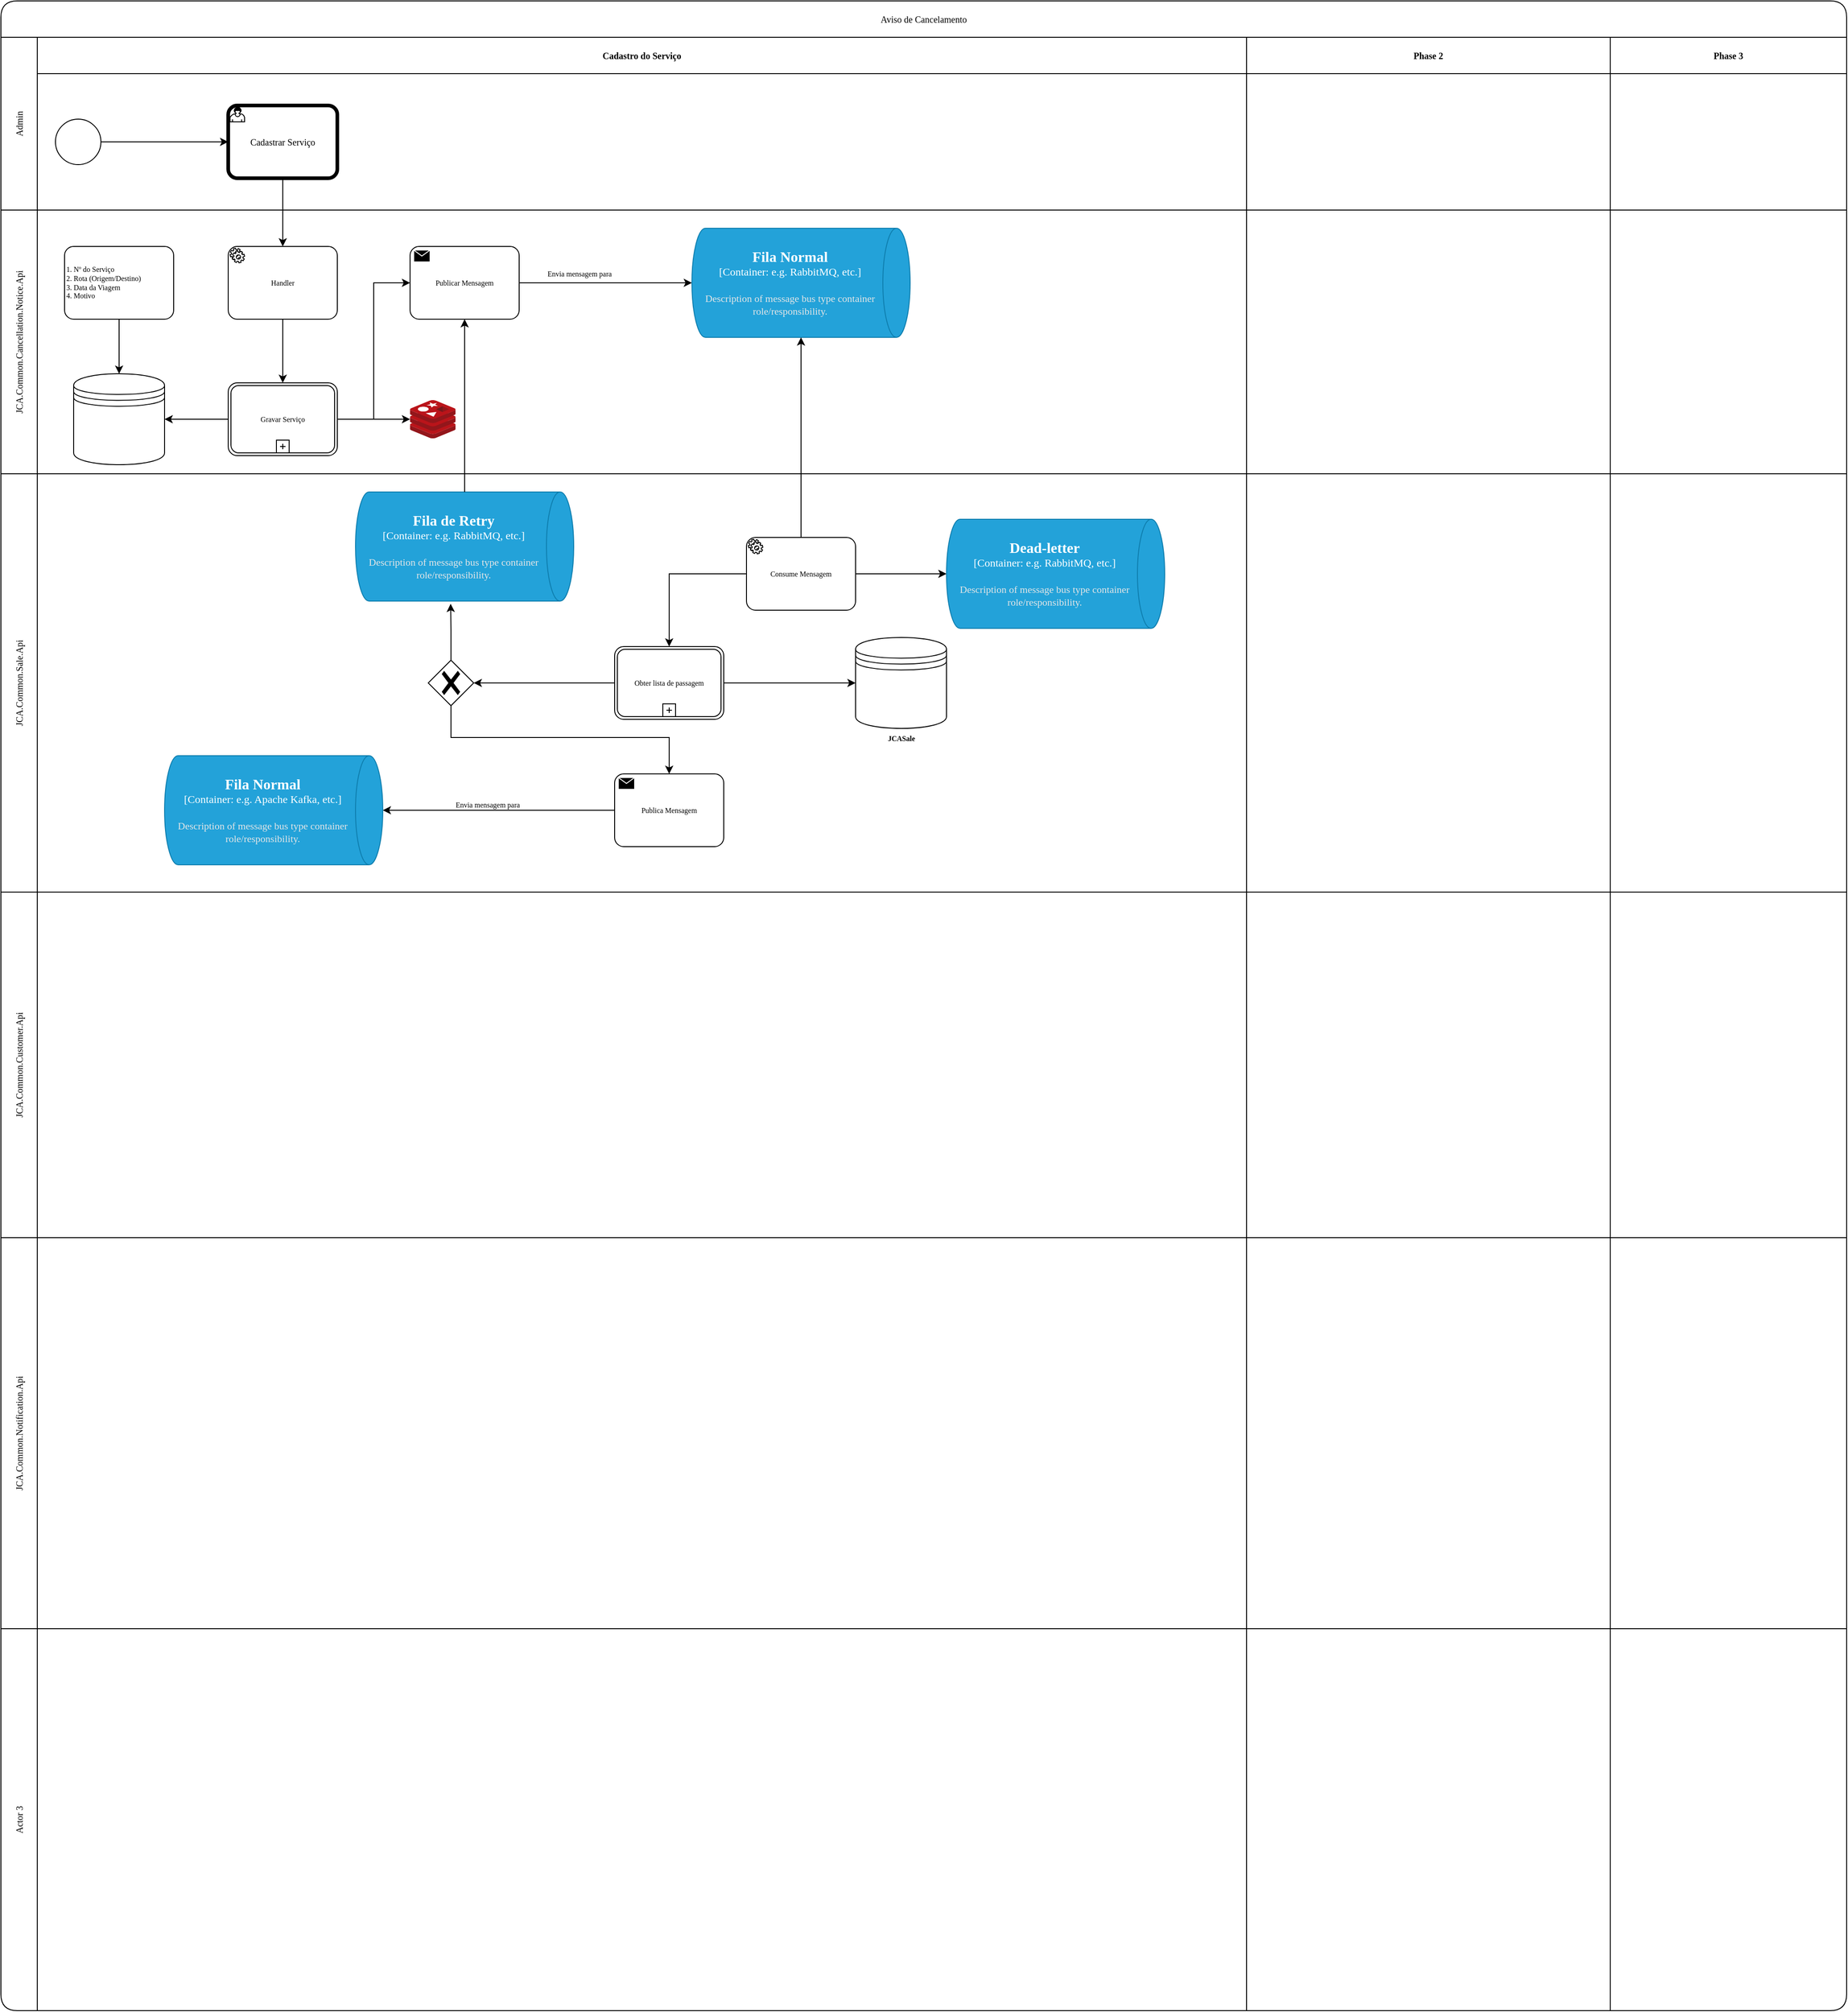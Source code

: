 <mxfile version="24.0.7" type="github">
  <diagram name="Page-1" id="c7488fd3-1785-93aa-aadb-54a6760d102a">
    <mxGraphModel dx="1219" dy="645" grid="1" gridSize="10" guides="1" tooltips="1" connect="1" arrows="1" fold="1" page="1" pageScale="1" pageWidth="1100" pageHeight="850" background="none" math="0" shadow="0">
      <root>
        <mxCell id="0" />
        <mxCell id="1" parent="0" />
        <mxCell id="rIsWFIAk9piFeKCYhs_7-6" value="Aviso de Cancelamento" style="shape=table;childLayout=tableLayout;startSize=40;collapsible=0;recursiveResize=0;expand=0;fontSize=10;fontStyle=0;rounded=1;shadow=0;strokeColor=default;strokeWidth=1;align=center;verticalAlign=middle;fontFamily=Verdana;fontColor=default;labelBackgroundColor=none;fillColor=default;" parent="1" vertex="1">
          <mxGeometry x="50" y="30" width="2030" height="2210" as="geometry" />
        </mxCell>
        <mxCell id="rIsWFIAk9piFeKCYhs_7-7" value="Admin" style="shape=tableRow;horizontal=0;swimlaneHead=0;swimlaneBody=0;top=0;left=0;strokeColor=inherit;bottom=0;right=0;dropTarget=0;fontStyle=0;fillColor=none;points=[[0,0.5],[1,0.5]];portConstraint=eastwest;startSize=40;collapsible=0;recursiveResize=0;expand=0;fontSize=10;rounded=1;shadow=0;strokeWidth=1;align=center;verticalAlign=middle;fontFamily=Verdana;fontColor=default;labelBackgroundColor=none;" parent="rIsWFIAk9piFeKCYhs_7-6" vertex="1">
          <mxGeometry y="40" width="2030" height="190" as="geometry" />
        </mxCell>
        <mxCell id="rIsWFIAk9piFeKCYhs_7-8" value="Cadastro do Serviço" style="swimlane;swimlaneHead=0;swimlaneBody=0;fontStyle=1;strokeColor=inherit;connectable=0;fillColor=none;startSize=40;collapsible=0;recursiveResize=0;expand=0;fontSize=10;rounded=1;shadow=0;strokeWidth=1;align=center;verticalAlign=middle;fontFamily=Verdana;fontColor=default;labelBackgroundColor=none;" parent="rIsWFIAk9piFeKCYhs_7-7" vertex="1">
          <mxGeometry x="40" width="1330" height="190" as="geometry">
            <mxRectangle width="1330" height="190" as="alternateBounds" />
          </mxGeometry>
        </mxCell>
        <mxCell id="rIsWFIAk9piFeKCYhs_7-24" style="edgeStyle=orthogonalEdgeStyle;rounded=0;orthogonalLoop=1;jettySize=auto;html=1;fontFamily=Verdana;fontSize=10;fontColor=default;fontStyle=1;labelBackgroundColor=none;" parent="rIsWFIAk9piFeKCYhs_7-8" source="rIsWFIAk9piFeKCYhs_7-19" target="rIsWFIAk9piFeKCYhs_7-22" edge="1">
          <mxGeometry relative="1" as="geometry" />
        </mxCell>
        <mxCell id="rIsWFIAk9piFeKCYhs_7-19" value="" style="points=[[0.145,0.145,0],[0.5,0,0],[0.855,0.145,0],[1,0.5,0],[0.855,0.855,0],[0.5,1,0],[0.145,0.855,0],[0,0.5,0]];shape=mxgraph.bpmn.event;html=1;verticalLabelPosition=bottom;labelBackgroundColor=#ffffff;verticalAlign=top;align=center;perimeter=ellipsePerimeter;outlineConnect=0;aspect=fixed;outline=standard;symbol=general;rounded=1;shadow=0;strokeColor=default;strokeWidth=1;fontFamily=Verdana;fontSize=10;fontColor=default;fillColor=default;" parent="rIsWFIAk9piFeKCYhs_7-8" vertex="1">
          <mxGeometry x="20" y="90" width="50" height="50" as="geometry" />
        </mxCell>
        <mxCell id="rIsWFIAk9piFeKCYhs_7-22" value="Cadastrar Serviço" style="points=[[0.25,0,0],[0.5,0,0],[0.75,0,0],[1,0.25,0],[1,0.5,0],[1,0.75,0],[0.75,1,0],[0.5,1,0],[0.25,1,0],[0,0.75,0],[0,0.5,0],[0,0.25,0]];shape=mxgraph.bpmn.task;whiteSpace=wrap;rectStyle=rounded;size=10;html=1;container=1;expand=0;collapsible=0;bpmnShapeType=call;taskMarker=user;rounded=1;shadow=0;strokeColor=default;strokeWidth=1;align=center;verticalAlign=middle;fontFamily=Verdana;fontSize=10;fontColor=default;labelBackgroundColor=none;fillColor=default;" parent="rIsWFIAk9piFeKCYhs_7-8" vertex="1">
          <mxGeometry x="210" y="75" width="120" height="80" as="geometry" />
        </mxCell>
        <mxCell id="rIsWFIAk9piFeKCYhs_7-9" value="Phase 2" style="swimlane;swimlaneHead=0;swimlaneBody=0;fontStyle=1;strokeColor=inherit;connectable=0;fillColor=none;startSize=40;collapsible=0;recursiveResize=0;expand=0;fontSize=10;rounded=1;shadow=0;strokeWidth=1;align=center;verticalAlign=middle;fontFamily=Verdana;fontColor=default;labelBackgroundColor=none;" parent="rIsWFIAk9piFeKCYhs_7-7" vertex="1">
          <mxGeometry x="1370" width="400" height="190" as="geometry">
            <mxRectangle width="400" height="190" as="alternateBounds" />
          </mxGeometry>
        </mxCell>
        <mxCell id="rIsWFIAk9piFeKCYhs_7-10" value="Phase 3" style="swimlane;swimlaneHead=0;swimlaneBody=0;fontStyle=1;strokeColor=inherit;connectable=0;fillColor=none;startSize=40;collapsible=0;recursiveResize=0;expand=0;fontSize=10;rounded=1;shadow=0;strokeWidth=1;align=center;verticalAlign=middle;fontFamily=Verdana;fontColor=default;labelBackgroundColor=none;" parent="rIsWFIAk9piFeKCYhs_7-7" vertex="1">
          <mxGeometry x="1770" width="260" height="190" as="geometry">
            <mxRectangle width="260" height="190" as="alternateBounds" />
          </mxGeometry>
        </mxCell>
        <mxCell id="rIsWFIAk9piFeKCYhs_7-11" value="JCA.Common.Cancellation.Notice.Api" style="shape=tableRow;horizontal=0;swimlaneHead=0;swimlaneBody=0;top=0;left=0;strokeColor=inherit;bottom=0;right=0;dropTarget=0;fontStyle=0;fillColor=none;points=[[0,0.5],[1,0.5]];portConstraint=eastwest;startSize=40;collapsible=0;recursiveResize=0;expand=0;fontSize=10;rounded=1;shadow=0;strokeWidth=1;align=center;verticalAlign=middle;fontFamily=Verdana;fontColor=default;labelBackgroundColor=none;" parent="rIsWFIAk9piFeKCYhs_7-6" vertex="1">
          <mxGeometry y="230" width="2030" height="290" as="geometry" />
        </mxCell>
        <mxCell id="rIsWFIAk9piFeKCYhs_7-12" value="" style="swimlane;swimlaneHead=0;swimlaneBody=0;fontStyle=1;connectable=0;strokeColor=inherit;fillColor=none;startSize=0;collapsible=0;recursiveResize=0;expand=0;fontSize=10;rounded=1;shadow=0;strokeWidth=1;align=center;verticalAlign=middle;fontFamily=Verdana;fontColor=default;labelBackgroundColor=none;" parent="rIsWFIAk9piFeKCYhs_7-11" vertex="1">
          <mxGeometry x="40" width="1330" height="290" as="geometry">
            <mxRectangle width="1330" height="290" as="alternateBounds" />
          </mxGeometry>
        </mxCell>
        <mxCell id="rIsWFIAk9piFeKCYhs_7-25" value="Handler" style="points=[[0.25,0,0],[0.5,0,0],[0.75,0,0],[1,0.25,0],[1,0.5,0],[1,0.75,0],[0.75,1,0],[0.5,1,0],[0.25,1,0],[0,0.75,0],[0,0.5,0],[0,0.25,0]];shape=mxgraph.bpmn.task;whiteSpace=wrap;rectStyle=rounded;size=10;html=1;container=1;expand=0;collapsible=0;taskMarker=service;rounded=1;shadow=0;strokeColor=default;strokeWidth=1;align=center;verticalAlign=middle;fontFamily=Verdana;fontSize=8;fontColor=default;labelBackgroundColor=none;fillColor=default;" parent="rIsWFIAk9piFeKCYhs_7-12" vertex="1">
          <mxGeometry x="210" y="40" width="120" height="80" as="geometry" />
        </mxCell>
        <mxCell id="rIsWFIAk9piFeKCYhs_7-33" style="edgeStyle=orthogonalEdgeStyle;rounded=0;orthogonalLoop=1;jettySize=auto;html=1;fontFamily=Verdana;fontSize=8;fontColor=default;fontStyle=1;labelBackgroundColor=none;" parent="rIsWFIAk9piFeKCYhs_7-12" source="rIsWFIAk9piFeKCYhs_7-30" target="rIsWFIAk9piFeKCYhs_7-32" edge="1">
          <mxGeometry relative="1" as="geometry" />
        </mxCell>
        <mxCell id="241wLx_xNC55v7J6Il0q-302" style="edgeStyle=orthogonalEdgeStyle;rounded=0;orthogonalLoop=1;jettySize=auto;html=1;fontFamily=Verdana;fontSize=8;fontColor=default;fontStyle=1;labelBackgroundColor=none;" edge="1" parent="rIsWFIAk9piFeKCYhs_7-12" source="rIsWFIAk9piFeKCYhs_7-30" target="241wLx_xNC55v7J6Il0q-301">
          <mxGeometry relative="1" as="geometry" />
        </mxCell>
        <mxCell id="rIsWFIAk9piFeKCYhs_7-30" value="Gravar Serviço" style="points=[[0.25,0,0],[0.5,0,0],[0.75,0,0],[1,0.25,0],[1,0.5,0],[1,0.75,0],[0.75,1,0],[0.5,1,0],[0.25,1,0],[0,0.75,0],[0,0.5,0],[0,0.25,0]];shape=mxgraph.bpmn.task;whiteSpace=wrap;rectStyle=rounded;size=10;html=1;container=1;expand=0;collapsible=0;taskMarker=abstract;bpmnShapeType=transaction;isLoopSub=1;rounded=1;shadow=0;strokeColor=default;strokeWidth=1;align=center;verticalAlign=middle;fontFamily=Verdana;fontSize=8;fontColor=default;labelBackgroundColor=none;fillColor=default;" parent="rIsWFIAk9piFeKCYhs_7-12" vertex="1">
          <mxGeometry x="210" y="190" width="120" height="80" as="geometry" />
        </mxCell>
        <mxCell id="rIsWFIAk9piFeKCYhs_7-31" style="edgeStyle=orthogonalEdgeStyle;rounded=0;orthogonalLoop=1;jettySize=auto;html=1;entryX=0.5;entryY=0;entryDx=0;entryDy=0;entryPerimeter=0;fontFamily=Verdana;fontSize=8;fontColor=default;fontStyle=1;labelBackgroundColor=none;" parent="rIsWFIAk9piFeKCYhs_7-12" source="rIsWFIAk9piFeKCYhs_7-25" target="rIsWFIAk9piFeKCYhs_7-30" edge="1">
          <mxGeometry relative="1" as="geometry" />
        </mxCell>
        <mxCell id="rIsWFIAk9piFeKCYhs_7-32" value="" style="shape=datastore;html=1;labelPosition=center;verticalLabelPosition=bottom;align=center;verticalAlign=top;rounded=1;shadow=0;strokeColor=default;strokeWidth=1;fontFamily=Verdana;fontSize=8;fontColor=default;labelBackgroundColor=none;fillColor=default;" parent="rIsWFIAk9piFeKCYhs_7-12" vertex="1">
          <mxGeometry x="40" y="180" width="100" height="100" as="geometry" />
        </mxCell>
        <mxCell id="rIsWFIAk9piFeKCYhs_7-43" style="edgeStyle=orthogonalEdgeStyle;rounded=0;orthogonalLoop=1;jettySize=auto;html=1;entryX=0.5;entryY=0;entryDx=0;entryDy=0;fontFamily=Verdana;fontSize=8;fontColor=default;fontStyle=1;labelBackgroundColor=none;" parent="rIsWFIAk9piFeKCYhs_7-12" source="rIsWFIAk9piFeKCYhs_7-41" target="rIsWFIAk9piFeKCYhs_7-32" edge="1">
          <mxGeometry relative="1" as="geometry" />
        </mxCell>
        <mxCell id="rIsWFIAk9piFeKCYhs_7-41" value="&lt;span style=&quot;&quot;&gt;1. Nº do Serviço&lt;/span&gt;&lt;br style=&quot;&quot;&gt;&lt;span style=&quot;&quot;&gt;2. Rota (Origem/Destino)&lt;/span&gt;&lt;br style=&quot;&quot;&gt;&lt;span style=&quot;&quot;&gt;3. Data da Viagem&lt;/span&gt;&lt;br style=&quot;&quot;&gt;&lt;span style=&quot;&quot;&gt;4. Motivo&lt;/span&gt;" style="points=[[0.25,0,0],[0.5,0,0],[0.75,0,0],[1,0.25,0],[1,0.5,0],[1,0.75,0],[0.75,1,0],[0.5,1,0],[0.25,1,0],[0,0.75,0],[0,0.5,0],[0,0.25,0]];shape=mxgraph.bpmn.task;whiteSpace=wrap;rectStyle=rounded;size=10;html=1;container=1;expand=0;collapsible=0;taskMarker=abstract;rounded=1;shadow=0;strokeColor=default;strokeWidth=1;align=left;verticalAlign=middle;fontFamily=Verdana;fontSize=8;fontColor=default;labelBackgroundColor=none;fillColor=default;" parent="rIsWFIAk9piFeKCYhs_7-12" vertex="1">
          <mxGeometry x="30" y="40" width="120" height="80" as="geometry" />
        </mxCell>
        <mxCell id="rIsWFIAk9piFeKCYhs_7-47" style="edgeStyle=orthogonalEdgeStyle;rounded=0;orthogonalLoop=1;jettySize=auto;html=1;fontFamily=Verdana;fontSize=8;fontColor=default;fontStyle=1;labelBackgroundColor=none;" parent="rIsWFIAk9piFeKCYhs_7-12" source="rIsWFIAk9piFeKCYhs_7-44" target="rIsWFIAk9piFeKCYhs_7-45" edge="1">
          <mxGeometry relative="1" as="geometry" />
        </mxCell>
        <mxCell id="241wLx_xNC55v7J6Il0q-287" value="Envia mensagem para" style="edgeLabel;html=1;align=center;verticalAlign=middle;resizable=0;points=[];rounded=1;shadow=0;strokeColor=default;strokeWidth=1;fontFamily=Verdana;fontSize=8;fontColor=default;labelBackgroundColor=none;fillColor=default;" vertex="1" connectable="0" parent="rIsWFIAk9piFeKCYhs_7-47">
          <mxGeometry x="-0.282" y="2" relative="1" as="geometry">
            <mxPoint x="-2" y="-8" as="offset" />
          </mxGeometry>
        </mxCell>
        <mxCell id="rIsWFIAk9piFeKCYhs_7-44" value="Publicar Mensagem" style="points=[[0.25,0,0],[0.5,0,0],[0.75,0,0],[1,0.25,0],[1,0.5,0],[1,0.75,0],[0.75,1,0],[0.5,1,0],[0.25,1,0],[0,0.75,0],[0,0.5,0],[0,0.25,0]];shape=mxgraph.bpmn.task;whiteSpace=wrap;rectStyle=rounded;size=10;html=1;container=1;expand=0;collapsible=0;taskMarker=send;rounded=1;shadow=0;strokeColor=default;strokeWidth=1;align=center;verticalAlign=middle;fontFamily=Verdana;fontSize=8;fontColor=default;labelBackgroundColor=none;fillColor=default;" parent="rIsWFIAk9piFeKCYhs_7-12" vertex="1">
          <mxGeometry x="410" y="40" width="120" height="80" as="geometry" />
        </mxCell>
        <object placeholders="1" c4Type="Fila Normal" c4Container="Container" c4Technology="e.g. RabbitMQ, etc." c4Description="Description of message bus type container role/responsibility." label="&lt;font style=&quot;font-size: 16px&quot;&gt;&lt;b&gt;%c4Type%&lt;/b&gt;&lt;/font&gt;&lt;div&gt;[%c4Container%:&amp;nbsp;%c4Technology%]&lt;/div&gt;&lt;br&gt;&lt;div&gt;&lt;font style=&quot;font-size: 11px&quot;&gt;&lt;font color=&quot;#E6E6E6&quot;&gt;%c4Description%&lt;/font&gt;&lt;/div&gt;" id="rIsWFIAk9piFeKCYhs_7-45">
          <mxCell style="shape=cylinder3;size=15;direction=south;whiteSpace=wrap;html=1;boundedLbl=1;rounded=0;labelBackgroundColor=none;fillColor=#23A2D9;fontSize=12;fontColor=#ffffff;align=center;strokeColor=#0E7DAD;metaEdit=1;points=[[0.5,0,0],[1,0.25,0],[1,0.5,0],[1,0.75,0],[0.5,1,0],[0,0.75,0],[0,0.5,0],[0,0.25,0]];resizable=0;shadow=0;strokeWidth=1;verticalAlign=middle;fontFamily=Verdana;" parent="rIsWFIAk9piFeKCYhs_7-12" vertex="1">
            <mxGeometry x="720" y="20" width="240" height="120" as="geometry" />
          </mxCell>
        </object>
        <mxCell id="241wLx_xNC55v7J6Il0q-301" value="" style="image;sketch=0;aspect=fixed;html=1;points=[];align=center;fontSize=12;image=img/lib/mscae/Cache_Redis_Product.svg;rounded=1;shadow=0;strokeColor=default;strokeWidth=1;verticalAlign=middle;fontFamily=Verdana;fontColor=default;labelBackgroundColor=none;fillColor=default;" vertex="1" parent="rIsWFIAk9piFeKCYhs_7-12">
          <mxGeometry x="410" y="209" width="50" height="42" as="geometry" />
        </mxCell>
        <mxCell id="241wLx_xNC55v7J6Il0q-422" style="edgeStyle=orthogonalEdgeStyle;rounded=0;orthogonalLoop=1;jettySize=auto;html=1;entryX=0;entryY=0.5;entryDx=0;entryDy=0;entryPerimeter=0;fontFamily=Verdana;fontSize=8;fontColor=default;fontStyle=1;labelBackgroundColor=none;" edge="1" parent="rIsWFIAk9piFeKCYhs_7-12" source="rIsWFIAk9piFeKCYhs_7-30" target="rIsWFIAk9piFeKCYhs_7-44">
          <mxGeometry relative="1" as="geometry" />
        </mxCell>
        <mxCell id="rIsWFIAk9piFeKCYhs_7-13" value="" style="swimlane;swimlaneHead=0;swimlaneBody=0;fontStyle=1;connectable=0;strokeColor=inherit;fillColor=none;startSize=0;collapsible=0;recursiveResize=0;expand=0;fontSize=10;rounded=1;shadow=0;strokeWidth=1;align=center;verticalAlign=middle;fontFamily=Verdana;fontColor=default;labelBackgroundColor=none;" parent="rIsWFIAk9piFeKCYhs_7-11" vertex="1">
          <mxGeometry x="1370" width="400" height="290" as="geometry">
            <mxRectangle width="400" height="290" as="alternateBounds" />
          </mxGeometry>
        </mxCell>
        <mxCell id="rIsWFIAk9piFeKCYhs_7-14" value="" style="swimlane;swimlaneHead=0;swimlaneBody=0;fontStyle=1;connectable=0;strokeColor=inherit;fillColor=none;startSize=0;collapsible=0;recursiveResize=0;expand=0;fontSize=10;rounded=1;shadow=0;strokeWidth=1;align=center;verticalAlign=middle;fontFamily=Verdana;fontColor=default;labelBackgroundColor=none;" parent="rIsWFIAk9piFeKCYhs_7-11" vertex="1">
          <mxGeometry x="1770" width="260" height="290" as="geometry">
            <mxRectangle width="260" height="290" as="alternateBounds" />
          </mxGeometry>
        </mxCell>
        <mxCell id="rIsWFIAk9piFeKCYhs_7-15" value="JCA.Common.Sale.Api" style="shape=tableRow;horizontal=0;swimlaneHead=0;swimlaneBody=0;top=0;left=0;strokeColor=inherit;bottom=0;right=0;dropTarget=0;fontStyle=0;fillColor=none;points=[[0,0.5],[1,0.5]];portConstraint=eastwest;startSize=40;collapsible=0;recursiveResize=0;expand=0;fontSize=10;rounded=1;shadow=0;strokeWidth=1;align=center;verticalAlign=middle;fontFamily=Verdana;fontColor=default;labelBackgroundColor=none;" parent="rIsWFIAk9piFeKCYhs_7-6" vertex="1">
          <mxGeometry y="520" width="2030" height="460" as="geometry" />
        </mxCell>
        <mxCell id="rIsWFIAk9piFeKCYhs_7-16" value="" style="swimlane;swimlaneHead=0;swimlaneBody=0;fontStyle=1;connectable=0;strokeColor=inherit;fillColor=none;startSize=0;collapsible=0;recursiveResize=0;expand=0;fontSize=10;rounded=1;shadow=0;strokeWidth=1;align=center;verticalAlign=middle;fontFamily=Verdana;fontColor=default;labelBackgroundColor=none;" parent="rIsWFIAk9piFeKCYhs_7-15" vertex="1">
          <mxGeometry x="40" width="1330" height="460" as="geometry">
            <mxRectangle width="1330" height="460" as="alternateBounds" />
          </mxGeometry>
        </mxCell>
        <mxCell id="241wLx_xNC55v7J6Il0q-271" style="edgeStyle=orthogonalEdgeStyle;rounded=0;orthogonalLoop=1;jettySize=auto;html=1;fontFamily=Verdana;fontSize=8;fontColor=default;fontStyle=1;labelBackgroundColor=none;" edge="1" parent="rIsWFIAk9piFeKCYhs_7-16" source="241wLx_xNC55v7J6Il0q-1" target="241wLx_xNC55v7J6Il0q-270">
          <mxGeometry relative="1" as="geometry" />
        </mxCell>
        <mxCell id="241wLx_xNC55v7J6Il0q-1" value="Consume Mensagem" style="points=[[0.25,0,0],[0.5,0,0],[0.75,0,0],[1,0.25,0],[1,0.5,0],[1,0.75,0],[0.75,1,0],[0.5,1,0],[0.25,1,0],[0,0.75,0],[0,0.5,0],[0,0.25,0]];shape=mxgraph.bpmn.task;whiteSpace=wrap;rectStyle=rounded;size=10;html=1;container=1;expand=0;collapsible=0;taskMarker=service;rounded=1;shadow=0;strokeColor=default;strokeWidth=1;align=center;verticalAlign=middle;fontFamily=Verdana;fontSize=8;fontColor=default;labelBackgroundColor=none;fillColor=default;" vertex="1" parent="rIsWFIAk9piFeKCYhs_7-16">
          <mxGeometry x="780" y="70" width="120" height="80" as="geometry" />
        </mxCell>
        <mxCell id="241wLx_xNC55v7J6Il0q-12" style="edgeStyle=orthogonalEdgeStyle;rounded=0;orthogonalLoop=1;jettySize=auto;html=1;fontFamily=Verdana;fontSize=8;fontColor=default;fontStyle=1;labelBackgroundColor=none;" edge="1" parent="rIsWFIAk9piFeKCYhs_7-16" source="241wLx_xNC55v7J6Il0q-9" target="241wLx_xNC55v7J6Il0q-11">
          <mxGeometry relative="1" as="geometry" />
        </mxCell>
        <mxCell id="241wLx_xNC55v7J6Il0q-9" value="Obter lista de passagem" style="points=[[0.25,0,0],[0.5,0,0],[0.75,0,0],[1,0.25,0],[1,0.5,0],[1,0.75,0],[0.75,1,0],[0.5,1,0],[0.25,1,0],[0,0.75,0],[0,0.5,0],[0,0.25,0]];shape=mxgraph.bpmn.task;whiteSpace=wrap;rectStyle=rounded;size=10;html=1;container=1;expand=0;collapsible=0;taskMarker=abstract;bpmnShapeType=transaction;isLoopSub=1;rounded=1;shadow=0;strokeColor=default;strokeWidth=1;align=center;verticalAlign=middle;fontFamily=Verdana;fontSize=8;fontColor=default;labelBackgroundColor=none;fillColor=default;" vertex="1" parent="rIsWFIAk9piFeKCYhs_7-16">
          <mxGeometry x="635" y="190" width="120" height="80" as="geometry" />
        </mxCell>
        <mxCell id="241wLx_xNC55v7J6Il0q-11" value="&lt;b&gt;JCASale&lt;/b&gt;" style="shape=datastore;html=1;labelPosition=center;verticalLabelPosition=bottom;align=center;verticalAlign=top;rounded=1;shadow=0;strokeColor=default;strokeWidth=1;fontFamily=Verdana;fontSize=8;fontColor=default;labelBackgroundColor=none;fillColor=default;" vertex="1" parent="rIsWFIAk9piFeKCYhs_7-16">
          <mxGeometry x="900" y="180" width="100" height="100" as="geometry" />
        </mxCell>
        <mxCell id="241wLx_xNC55v7J6Il0q-261" style="edgeStyle=orthogonalEdgeStyle;rounded=0;orthogonalLoop=1;jettySize=auto;html=1;fontFamily=Verdana;fontSize=8;fontColor=default;fontStyle=1;labelBackgroundColor=none;" edge="1" parent="rIsWFIAk9piFeKCYhs_7-16" source="241wLx_xNC55v7J6Il0q-22" target="241wLx_xNC55v7J6Il0q-260">
          <mxGeometry relative="1" as="geometry" />
        </mxCell>
        <mxCell id="241wLx_xNC55v7J6Il0q-288" value="Envia mensagem para" style="edgeLabel;html=1;align=center;verticalAlign=middle;resizable=0;points=[];rounded=1;shadow=0;strokeColor=default;strokeWidth=1;fontFamily=Verdana;fontSize=8;fontColor=default;labelBackgroundColor=none;fillColor=default;" vertex="1" connectable="0" parent="241wLx_xNC55v7J6Il0q-261">
          <mxGeometry x="0.176" relative="1" as="geometry">
            <mxPoint x="10" y="-6" as="offset" />
          </mxGeometry>
        </mxCell>
        <mxCell id="241wLx_xNC55v7J6Il0q-22" value="Publica Mensagem" style="points=[[0.25,0,0],[0.5,0,0],[0.75,0,0],[1,0.25,0],[1,0.5,0],[1,0.75,0],[0.75,1,0],[0.5,1,0],[0.25,1,0],[0,0.75,0],[0,0.5,0],[0,0.25,0]];shape=mxgraph.bpmn.task;whiteSpace=wrap;rectStyle=rounded;size=10;html=1;container=1;expand=0;collapsible=0;taskMarker=send;rounded=1;shadow=0;strokeColor=default;strokeWidth=1;align=center;verticalAlign=middle;fontFamily=Verdana;fontSize=8;fontColor=default;labelBackgroundColor=none;fillColor=default;" vertex="1" parent="rIsWFIAk9piFeKCYhs_7-16">
          <mxGeometry x="635" y="330" width="120" height="80" as="geometry" />
        </mxCell>
        <object placeholders="1" c4Type="Fila Normal" c4Container="Container" c4Technology="e.g. Apache Kafka, etc." c4Description="Description of message bus type container role/responsibility." label="&lt;font style=&quot;font-size: 16px&quot;&gt;&lt;b&gt;%c4Type%&lt;/b&gt;&lt;/font&gt;&lt;div&gt;[%c4Container%:&amp;nbsp;%c4Technology%]&lt;/div&gt;&lt;br&gt;&lt;div&gt;&lt;font style=&quot;font-size: 11px&quot;&gt;&lt;font color=&quot;#E6E6E6&quot;&gt;%c4Description%&lt;/font&gt;&lt;/div&gt;" id="241wLx_xNC55v7J6Il0q-260">
          <mxCell style="shape=cylinder3;size=15;direction=south;whiteSpace=wrap;html=1;boundedLbl=1;rounded=0;labelBackgroundColor=none;fillColor=#23A2D9;fontSize=12;fontColor=#ffffff;align=center;strokeColor=#0E7DAD;metaEdit=1;points=[[0.5,0,0],[1,0.25,0],[1,0.5,0],[1,0.75,0],[0.5,1,0],[0,0.75,0],[0,0.5,0],[0,0.25,0]];resizable=0;shadow=0;strokeWidth=1;verticalAlign=middle;fontFamily=Verdana;" vertex="1" parent="rIsWFIAk9piFeKCYhs_7-16">
            <mxGeometry x="140" y="310" width="240" height="120" as="geometry" />
          </mxCell>
        </object>
        <object placeholders="1" c4Type="Fila de Retry" c4Container="Container" c4Technology="e.g. RabbitMQ, etc." c4Description="Description of message bus type container role/responsibility." label="&lt;font style=&quot;font-size: 16px&quot;&gt;&lt;b&gt;%c4Type%&lt;/b&gt;&lt;/font&gt;&lt;div&gt;[%c4Container%:&amp;nbsp;%c4Technology%]&lt;/div&gt;&lt;br&gt;&lt;div&gt;&lt;font style=&quot;font-size: 11px&quot;&gt;&lt;font color=&quot;#E6E6E6&quot;&gt;%c4Description%&lt;/font&gt;&lt;/div&gt;" id="241wLx_xNC55v7J6Il0q-267">
          <mxCell style="shape=cylinder3;size=15;direction=south;whiteSpace=wrap;html=1;boundedLbl=1;rounded=0;labelBackgroundColor=none;fillColor=#23A2D9;fontSize=12;fontColor=#ffffff;align=center;strokeColor=#0E7DAD;metaEdit=1;points=[[0.5,0,0],[1,0.25,0],[1,0.5,0],[1,0.75,0],[0.5,1,0],[0,0.75,0],[0,0.5,0],[0,0.25,0]];resizable=0;shadow=0;strokeWidth=1;verticalAlign=middle;fontFamily=Verdana;" vertex="1" parent="rIsWFIAk9piFeKCYhs_7-16">
            <mxGeometry x="350" y="20" width="240" height="120" as="geometry" />
          </mxCell>
        </object>
        <object placeholders="1" c4Type="Dead-letter" c4Container="Container" c4Technology="e.g. RabbitMQ, etc." c4Description="Description of message bus type container role/responsibility." label="&lt;font style=&quot;font-size: 16px&quot;&gt;&lt;b&gt;%c4Type%&lt;/b&gt;&lt;/font&gt;&lt;div&gt;[%c4Container%:&amp;nbsp;%c4Technology%]&lt;/div&gt;&lt;br&gt;&lt;div&gt;&lt;font style=&quot;font-size: 11px&quot;&gt;&lt;font color=&quot;#E6E6E6&quot;&gt;%c4Description%&lt;/font&gt;&lt;/div&gt;" id="241wLx_xNC55v7J6Il0q-270">
          <mxCell style="shape=cylinder3;size=15;direction=south;whiteSpace=wrap;html=1;boundedLbl=1;rounded=0;labelBackgroundColor=none;fillColor=#23A2D9;fontSize=12;fontColor=#ffffff;align=center;strokeColor=#0E7DAD;metaEdit=1;points=[[0.5,0,0],[1,0.25,0],[1,0.5,0],[1,0.75,0],[0.5,1,0],[0,0.75,0],[0,0.5,0],[0,0.25,0]];resizable=0;shadow=0;strokeWidth=1;verticalAlign=middle;fontFamily=Verdana;" vertex="1" parent="rIsWFIAk9piFeKCYhs_7-16">
            <mxGeometry x="1000" y="50" width="240" height="120" as="geometry" />
          </mxCell>
        </object>
        <mxCell id="241wLx_xNC55v7J6Il0q-428" style="edgeStyle=orthogonalEdgeStyle;rounded=0;orthogonalLoop=1;jettySize=auto;html=1;entryX=0.5;entryY=0;entryDx=0;entryDy=0;entryPerimeter=0;fontFamily=Verdana;fontSize=8;fontColor=default;fontStyle=1;labelBackgroundColor=none;" edge="1" parent="rIsWFIAk9piFeKCYhs_7-16" source="241wLx_xNC55v7J6Il0q-1" target="241wLx_xNC55v7J6Il0q-9">
          <mxGeometry relative="1" as="geometry" />
        </mxCell>
        <mxCell id="241wLx_xNC55v7J6Il0q-433" style="edgeStyle=orthogonalEdgeStyle;rounded=0;orthogonalLoop=1;jettySize=auto;html=1;fontFamily=Verdana;fontSize=8;fontColor=default;fontStyle=1;labelBackgroundColor=none;" edge="1" parent="rIsWFIAk9piFeKCYhs_7-16" source="241wLx_xNC55v7J6Il0q-429" target="241wLx_xNC55v7J6Il0q-22">
          <mxGeometry relative="1" as="geometry">
            <Array as="points">
              <mxPoint x="455" y="290" />
              <mxPoint x="695" y="290" />
            </Array>
          </mxGeometry>
        </mxCell>
        <mxCell id="241wLx_xNC55v7J6Il0q-429" value="" style="points=[[0.25,0.25,0],[0.5,0,0],[0.75,0.25,0],[1,0.5,0],[0.75,0.75,0],[0.5,1,0],[0.25,0.75,0],[0,0.5,0]];shape=mxgraph.bpmn.gateway2;html=1;verticalLabelPosition=bottom;labelBackgroundColor=#ffffff;verticalAlign=top;align=center;perimeter=rhombusPerimeter;outlineConnect=0;outline=none;symbol=none;gwType=exclusive;rounded=1;shadow=0;strokeColor=default;strokeWidth=1;fontFamily=Verdana;fontSize=8;fontColor=default;fillColor=default;" vertex="1" parent="rIsWFIAk9piFeKCYhs_7-16">
          <mxGeometry x="430" y="205" width="50" height="50" as="geometry" />
        </mxCell>
        <mxCell id="241wLx_xNC55v7J6Il0q-430" style="edgeStyle=orthogonalEdgeStyle;rounded=0;orthogonalLoop=1;jettySize=auto;html=1;entryX=1;entryY=0.5;entryDx=0;entryDy=0;entryPerimeter=0;fontFamily=Verdana;fontSize=8;fontColor=default;fontStyle=1;labelBackgroundColor=none;" edge="1" parent="rIsWFIAk9piFeKCYhs_7-16" source="241wLx_xNC55v7J6Il0q-9" target="241wLx_xNC55v7J6Il0q-429">
          <mxGeometry relative="1" as="geometry" />
        </mxCell>
        <mxCell id="241wLx_xNC55v7J6Il0q-431" style="edgeStyle=orthogonalEdgeStyle;rounded=0;orthogonalLoop=1;jettySize=auto;html=1;entryX=1.025;entryY=0.564;entryDx=0;entryDy=0;entryPerimeter=0;fontFamily=Verdana;fontSize=8;fontColor=default;fontStyle=1;labelBackgroundColor=none;" edge="1" parent="rIsWFIAk9piFeKCYhs_7-16" source="241wLx_xNC55v7J6Il0q-429" target="241wLx_xNC55v7J6Il0q-267">
          <mxGeometry relative="1" as="geometry" />
        </mxCell>
        <mxCell id="rIsWFIAk9piFeKCYhs_7-17" value="" style="swimlane;swimlaneHead=0;swimlaneBody=0;fontStyle=1;connectable=0;strokeColor=inherit;fillColor=none;startSize=0;collapsible=0;recursiveResize=0;expand=0;fontSize=10;rounded=1;shadow=0;strokeWidth=1;align=center;verticalAlign=middle;fontFamily=Verdana;fontColor=default;labelBackgroundColor=none;" parent="rIsWFIAk9piFeKCYhs_7-15" vertex="1">
          <mxGeometry x="1370" width="400" height="460" as="geometry">
            <mxRectangle width="400" height="460" as="alternateBounds" />
          </mxGeometry>
        </mxCell>
        <mxCell id="rIsWFIAk9piFeKCYhs_7-18" value="" style="swimlane;swimlaneHead=0;swimlaneBody=0;fontStyle=1;connectable=0;strokeColor=inherit;fillColor=none;startSize=0;collapsible=0;recursiveResize=0;expand=0;fontSize=10;rounded=1;shadow=0;strokeWidth=1;align=center;verticalAlign=middle;fontFamily=Verdana;fontColor=default;labelBackgroundColor=none;" parent="rIsWFIAk9piFeKCYhs_7-15" vertex="1">
          <mxGeometry x="1770" width="260" height="460" as="geometry">
            <mxRectangle width="260" height="460" as="alternateBounds" />
          </mxGeometry>
        </mxCell>
        <mxCell id="rIsWFIAk9piFeKCYhs_7-26" style="edgeStyle=orthogonalEdgeStyle;rounded=0;orthogonalLoop=1;jettySize=auto;html=1;fontFamily=Verdana;fontSize=8;fontColor=default;fontStyle=1;labelBackgroundColor=none;" parent="rIsWFIAk9piFeKCYhs_7-6" source="rIsWFIAk9piFeKCYhs_7-22" target="rIsWFIAk9piFeKCYhs_7-25" edge="1">
          <mxGeometry relative="1" as="geometry" />
        </mxCell>
        <mxCell id="241wLx_xNC55v7J6Il0q-174" value="JCA.Common.Customer.Api" style="shape=tableRow;horizontal=0;swimlaneHead=0;swimlaneBody=0;top=0;left=0;strokeColor=inherit;bottom=0;right=0;dropTarget=0;fontStyle=0;fillColor=none;points=[[0,0.5],[1,0.5]];portConstraint=eastwest;startSize=40;collapsible=0;recursiveResize=0;expand=0;fontSize=10;rounded=1;shadow=0;strokeWidth=1;align=center;verticalAlign=middle;fontFamily=Verdana;fontColor=default;labelBackgroundColor=none;" vertex="1" parent="rIsWFIAk9piFeKCYhs_7-6">
          <mxGeometry y="980" width="2030" height="380" as="geometry" />
        </mxCell>
        <mxCell id="241wLx_xNC55v7J6Il0q-175" value="" style="swimlane;swimlaneHead=0;swimlaneBody=0;fontStyle=1;connectable=0;strokeColor=inherit;fillColor=none;startSize=0;collapsible=0;recursiveResize=0;expand=0;fontSize=10;rounded=1;shadow=0;strokeWidth=1;align=center;verticalAlign=middle;fontFamily=Verdana;fontColor=default;labelBackgroundColor=none;" vertex="1" parent="241wLx_xNC55v7J6Il0q-174">
          <mxGeometry x="40" width="1330" height="380" as="geometry">
            <mxRectangle width="1330" height="380" as="alternateBounds" />
          </mxGeometry>
        </mxCell>
        <mxCell id="241wLx_xNC55v7J6Il0q-187" value="" style="swimlane;swimlaneHead=0;swimlaneBody=0;fontStyle=1;connectable=0;strokeColor=inherit;fillColor=none;startSize=0;collapsible=0;recursiveResize=0;expand=0;fontSize=10;rounded=1;shadow=0;strokeWidth=1;align=center;verticalAlign=middle;fontFamily=Verdana;fontColor=default;labelBackgroundColor=none;" vertex="1" parent="241wLx_xNC55v7J6Il0q-174">
          <mxGeometry x="1370" width="400" height="380" as="geometry">
            <mxRectangle width="400" height="380" as="alternateBounds" />
          </mxGeometry>
        </mxCell>
        <mxCell id="241wLx_xNC55v7J6Il0q-188" value="" style="swimlane;swimlaneHead=0;swimlaneBody=0;fontStyle=1;connectable=0;strokeColor=inherit;fillColor=none;startSize=0;collapsible=0;recursiveResize=0;expand=0;fontSize=10;rounded=1;shadow=0;strokeWidth=1;align=center;verticalAlign=middle;fontFamily=Verdana;fontColor=default;labelBackgroundColor=none;" vertex="1" parent="241wLx_xNC55v7J6Il0q-174">
          <mxGeometry x="1770" width="260" height="380" as="geometry">
            <mxRectangle width="260" height="380" as="alternateBounds" />
          </mxGeometry>
        </mxCell>
        <mxCell id="241wLx_xNC55v7J6Il0q-245" value="JCA.Common.Notification.Api" style="shape=tableRow;horizontal=0;swimlaneHead=0;swimlaneBody=0;top=0;left=0;strokeColor=inherit;bottom=0;right=0;dropTarget=0;fontStyle=0;fillColor=none;points=[[0,0.5],[1,0.5]];portConstraint=eastwest;startSize=40;collapsible=0;recursiveResize=0;expand=0;fontSize=10;rounded=1;shadow=0;strokeWidth=1;align=center;verticalAlign=middle;fontFamily=Verdana;fontColor=default;labelBackgroundColor=none;" vertex="1" parent="rIsWFIAk9piFeKCYhs_7-6">
          <mxGeometry y="1360" width="2030" height="430" as="geometry" />
        </mxCell>
        <mxCell id="241wLx_xNC55v7J6Il0q-246" value="" style="swimlane;swimlaneHead=0;swimlaneBody=0;fontStyle=1;connectable=0;strokeColor=inherit;fillColor=none;startSize=0;collapsible=0;recursiveResize=0;expand=0;fontSize=10;rounded=1;shadow=0;strokeWidth=1;align=center;verticalAlign=middle;fontFamily=Verdana;fontColor=default;labelBackgroundColor=none;" vertex="1" parent="241wLx_xNC55v7J6Il0q-245">
          <mxGeometry x="40" width="1330" height="430" as="geometry">
            <mxRectangle width="1330" height="430" as="alternateBounds" />
          </mxGeometry>
        </mxCell>
        <mxCell id="241wLx_xNC55v7J6Il0q-258" value="" style="swimlane;swimlaneHead=0;swimlaneBody=0;fontStyle=1;connectable=0;strokeColor=inherit;fillColor=none;startSize=0;collapsible=0;recursiveResize=0;expand=0;fontSize=10;rounded=1;shadow=0;strokeWidth=1;align=center;verticalAlign=middle;fontFamily=Verdana;fontColor=default;labelBackgroundColor=none;" vertex="1" parent="241wLx_xNC55v7J6Il0q-245">
          <mxGeometry x="1370" width="400" height="430" as="geometry">
            <mxRectangle width="400" height="430" as="alternateBounds" />
          </mxGeometry>
        </mxCell>
        <mxCell id="241wLx_xNC55v7J6Il0q-259" value="" style="swimlane;swimlaneHead=0;swimlaneBody=0;fontStyle=1;connectable=0;strokeColor=inherit;fillColor=none;startSize=0;collapsible=0;recursiveResize=0;expand=0;fontSize=10;rounded=1;shadow=0;strokeWidth=1;align=center;verticalAlign=middle;fontFamily=Verdana;fontColor=default;labelBackgroundColor=none;" vertex="1" parent="241wLx_xNC55v7J6Il0q-245">
          <mxGeometry x="1770" width="260" height="430" as="geometry">
            <mxRectangle width="260" height="430" as="alternateBounds" />
          </mxGeometry>
        </mxCell>
        <mxCell id="241wLx_xNC55v7J6Il0q-269" style="edgeStyle=orthogonalEdgeStyle;rounded=0;orthogonalLoop=1;jettySize=auto;html=1;entryX=0.5;entryY=1;entryDx=0;entryDy=0;entryPerimeter=0;fontFamily=Verdana;fontSize=8;fontColor=default;fontStyle=1;labelBackgroundColor=none;" edge="1" parent="rIsWFIAk9piFeKCYhs_7-6" source="241wLx_xNC55v7J6Il0q-267" target="rIsWFIAk9piFeKCYhs_7-44">
          <mxGeometry relative="1" as="geometry" />
        </mxCell>
        <mxCell id="241wLx_xNC55v7J6Il0q-286" style="edgeStyle=orthogonalEdgeStyle;rounded=0;orthogonalLoop=1;jettySize=auto;html=1;fontFamily=Verdana;fontSize=8;fontColor=default;fontStyle=1;labelBackgroundColor=none;" edge="1" parent="rIsWFIAk9piFeKCYhs_7-6" source="241wLx_xNC55v7J6Il0q-1" target="rIsWFIAk9piFeKCYhs_7-45">
          <mxGeometry relative="1" as="geometry" />
        </mxCell>
        <mxCell id="241wLx_xNC55v7J6Il0q-307" value="Actor 3" style="shape=tableRow;horizontal=0;swimlaneHead=0;swimlaneBody=0;top=0;left=0;strokeColor=inherit;bottom=0;right=0;dropTarget=0;fontStyle=0;fillColor=none;points=[[0,0.5],[1,0.5]];portConstraint=eastwest;startSize=40;collapsible=0;recursiveResize=0;expand=0;fontSize=10;rounded=1;shadow=0;strokeWidth=1;align=center;verticalAlign=middle;fontFamily=Verdana;fontColor=default;labelBackgroundColor=none;" vertex="1" parent="rIsWFIAk9piFeKCYhs_7-6">
          <mxGeometry y="1790" width="2030" height="420" as="geometry" />
        </mxCell>
        <mxCell id="241wLx_xNC55v7J6Il0q-308" value="" style="swimlane;swimlaneHead=0;swimlaneBody=0;fontStyle=1;connectable=0;strokeColor=inherit;fillColor=none;startSize=0;collapsible=0;recursiveResize=0;expand=0;fontSize=10;rounded=1;shadow=0;strokeWidth=1;align=center;verticalAlign=middle;fontFamily=Verdana;fontColor=default;labelBackgroundColor=none;" vertex="1" parent="241wLx_xNC55v7J6Il0q-307">
          <mxGeometry x="40" width="1330" height="420" as="geometry">
            <mxRectangle width="1330" height="420" as="alternateBounds" />
          </mxGeometry>
        </mxCell>
        <mxCell id="241wLx_xNC55v7J6Il0q-311" value="" style="swimlane;swimlaneHead=0;swimlaneBody=0;fontStyle=1;connectable=0;strokeColor=inherit;fillColor=none;startSize=0;collapsible=0;recursiveResize=0;expand=0;fontSize=10;rounded=1;shadow=0;strokeWidth=1;align=center;verticalAlign=middle;fontFamily=Verdana;fontColor=default;labelBackgroundColor=none;" vertex="1" parent="241wLx_xNC55v7J6Il0q-307">
          <mxGeometry x="1370" width="400" height="420" as="geometry">
            <mxRectangle width="400" height="420" as="alternateBounds" />
          </mxGeometry>
        </mxCell>
        <mxCell id="241wLx_xNC55v7J6Il0q-312" value="" style="swimlane;swimlaneHead=0;swimlaneBody=0;fontStyle=1;connectable=0;strokeColor=inherit;fillColor=none;startSize=0;collapsible=0;recursiveResize=0;expand=0;fontSize=10;rounded=1;shadow=0;strokeWidth=1;align=center;verticalAlign=middle;fontFamily=Verdana;fontColor=default;labelBackgroundColor=none;" vertex="1" parent="241wLx_xNC55v7J6Il0q-307">
          <mxGeometry x="1770" width="260" height="420" as="geometry">
            <mxRectangle width="260" height="420" as="alternateBounds" />
          </mxGeometry>
        </mxCell>
      </root>
    </mxGraphModel>
  </diagram>
</mxfile>
